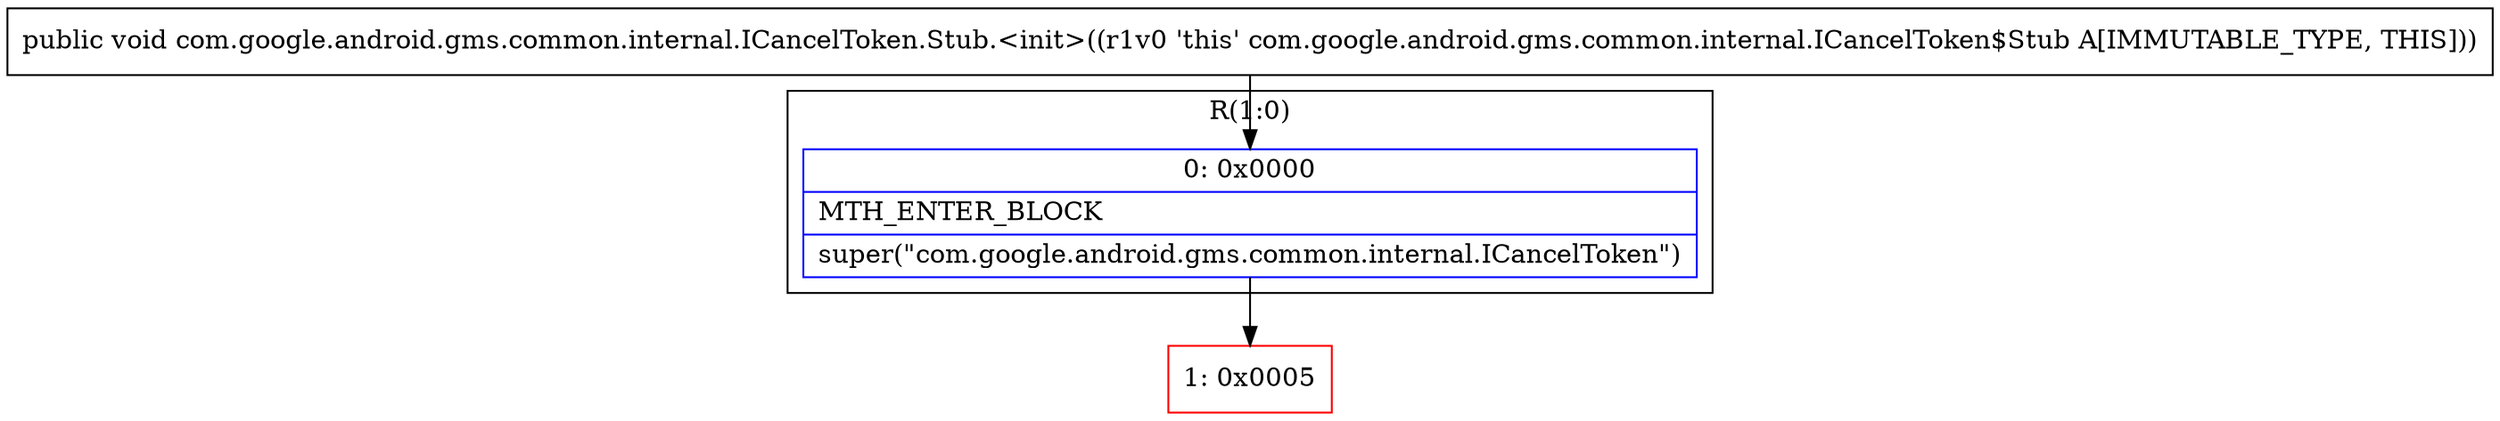 digraph "CFG forcom.google.android.gms.common.internal.ICancelToken.Stub.\<init\>()V" {
subgraph cluster_Region_1642357008 {
label = "R(1:0)";
node [shape=record,color=blue];
Node_0 [shape=record,label="{0\:\ 0x0000|MTH_ENTER_BLOCK\l|super(\"com.google.android.gms.common.internal.ICancelToken\")\l}"];
}
Node_1 [shape=record,color=red,label="{1\:\ 0x0005}"];
MethodNode[shape=record,label="{public void com.google.android.gms.common.internal.ICancelToken.Stub.\<init\>((r1v0 'this' com.google.android.gms.common.internal.ICancelToken$Stub A[IMMUTABLE_TYPE, THIS])) }"];
MethodNode -> Node_0;
Node_0 -> Node_1;
}


